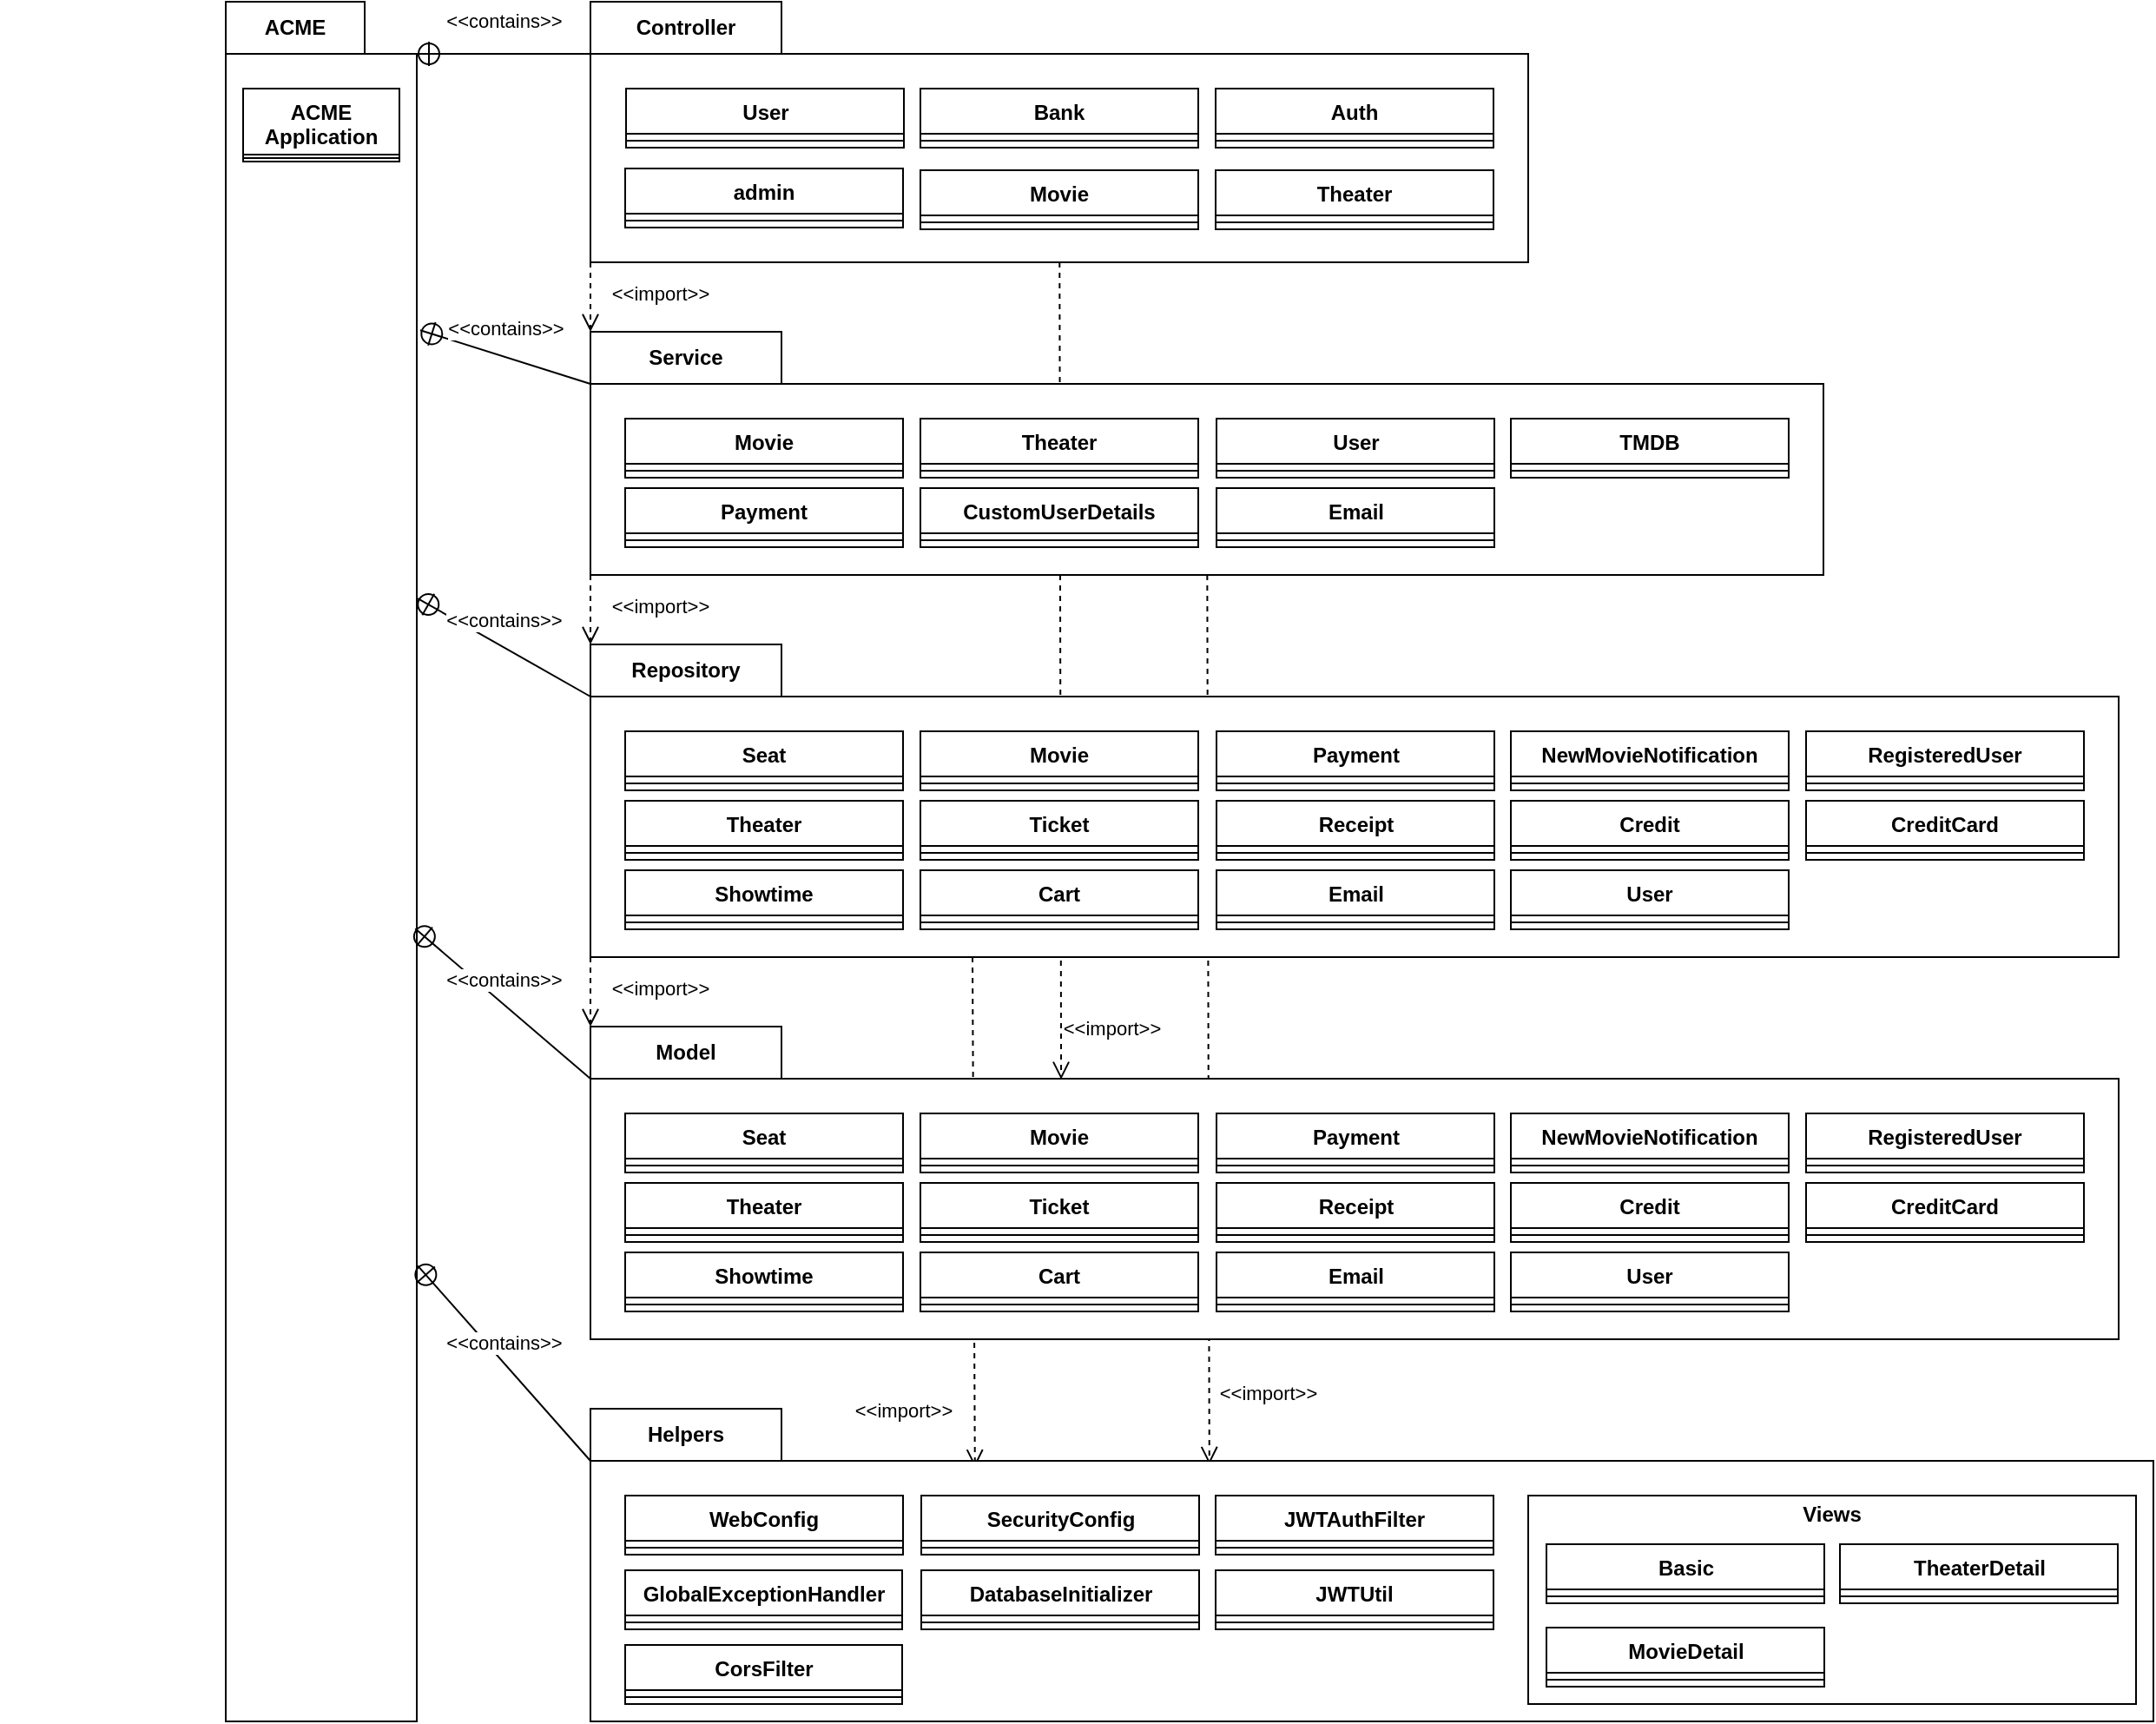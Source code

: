 <mxfile version="24.9.3">
  <diagram name="Page-1" id="gsNYX0O6HPg6yI20g63n">
    <mxGraphModel dx="3356" dy="1253" grid="1" gridSize="10" guides="1" tooltips="1" connect="1" arrows="1" fold="1" page="1" pageScale="1" pageWidth="1169" pageHeight="827" math="0" shadow="0">
      <root>
        <mxCell id="0" />
        <mxCell id="1" parent="0" />
        <mxCell id="cSorwNS9Xo1JlhqDduFi-20" value="&amp;lt;&amp;lt;import&amp;gt;&amp;gt;" style="endArrow=open;startArrow=none;endFill=0;startFill=0;endSize=8;html=1;verticalAlign=bottom;dashed=1;labelBackgroundColor=none;rounded=0;exitX=0.25;exitY=1;exitDx=0;exitDy=0;exitPerimeter=0;entryX=0.246;entryY=0.187;entryDx=0;entryDy=0;entryPerimeter=0;" parent="1" source="dcg5xdhcJVGDY37_S5At-52" target="dcg5xdhcJVGDY37_S5At-169" edge="1">
          <mxGeometry x="0.838" y="-41" width="160" relative="1" as="geometry">
            <mxPoint x="550" y="770" as="sourcePoint" />
            <mxPoint x="666" y="1220" as="targetPoint" />
            <mxPoint as="offset" />
          </mxGeometry>
        </mxCell>
        <mxCell id="cSorwNS9Xo1JlhqDduFi-21" value="&amp;lt;&amp;lt;import&amp;gt;&amp;gt;" style="endArrow=open;startArrow=none;endFill=0;startFill=0;endSize=8;html=1;verticalAlign=bottom;dashed=1;labelBackgroundColor=none;rounded=0;entryX=0.308;entryY=0.169;entryDx=0;entryDy=0;entryPerimeter=0;" parent="1" source="dcg5xdhcJVGDY37_S5At-119" target="dcg5xdhcJVGDY37_S5At-14" edge="1">
          <mxGeometry x="0.913" y="29" width="160" relative="1" as="geometry">
            <mxPoint x="600" y="310" as="sourcePoint" />
            <mxPoint x="745" y="730" as="targetPoint" />
            <mxPoint as="offset" />
          </mxGeometry>
        </mxCell>
        <mxCell id="cSorwNS9Xo1JlhqDduFi-19" value="&amp;lt;&amp;lt;import&amp;gt;&amp;gt;" style="endArrow=open;startArrow=none;endFill=0;startFill=0;endSize=8;html=1;verticalAlign=bottom;dashed=1;labelBackgroundColor=none;rounded=0;entryX=0.396;entryY=0.178;entryDx=0;entryDy=0;entryPerimeter=0;" parent="1" source="dcg5xdhcJVGDY37_S5At-85" target="dcg5xdhcJVGDY37_S5At-169" edge="1">
          <mxGeometry x="0.875" y="34" width="160" relative="1" as="geometry">
            <mxPoint x="580" y="484" as="sourcePoint" />
            <mxPoint x="530" y="1505.333" as="targetPoint" />
            <mxPoint as="offset" />
          </mxGeometry>
        </mxCell>
        <mxCell id="dcg5xdhcJVGDY37_S5At-14" value="Model" style="shape=folder;fontStyle=1;tabWidth=110;tabHeight=30;tabPosition=left;html=1;boundedLbl=1;labelInHeader=1;container=1;collapsible=0;whiteSpace=wrap;" parent="1" vertex="1">
          <mxGeometry x="250" y="700" width="880" height="180" as="geometry" />
        </mxCell>
        <mxCell id="dcg5xdhcJVGDY37_S5At-51" value="" style="group" parent="dcg5xdhcJVGDY37_S5At-14" vertex="1" connectable="0">
          <mxGeometry y="30" width="880.0" height="134" as="geometry" />
        </mxCell>
        <mxCell id="dcg5xdhcJVGDY37_S5At-15" value="" style="html=1;strokeColor=none;resizeWidth=1;resizeHeight=1;fillColor=none;part=1;connectable=0;allowArrows=0;deletable=0;whiteSpace=wrap;" parent="dcg5xdhcJVGDY37_S5At-51" vertex="1">
          <mxGeometry width="880.0" height="126" relative="1" as="geometry">
            <mxPoint as="offset" />
          </mxGeometry>
        </mxCell>
        <mxCell id="dcg5xdhcJVGDY37_S5At-17" value="Email" style="swimlane;fontStyle=1;align=center;verticalAlign=top;childLayout=stackLayout;horizontal=1;startSize=26;horizontalStack=0;resizeParent=1;resizeParentMax=0;resizeLast=0;collapsible=1;marginBottom=0;whiteSpace=wrap;html=1;" parent="dcg5xdhcJVGDY37_S5At-51" vertex="1">
          <mxGeometry x="360.5" y="100" width="160" height="34" as="geometry" />
        </mxCell>
        <mxCell id="dcg5xdhcJVGDY37_S5At-19" value="" style="line;strokeWidth=1;fillColor=none;align=left;verticalAlign=middle;spacingTop=-1;spacingLeft=3;spacingRight=3;rotatable=0;labelPosition=right;points=[];portConstraint=eastwest;strokeColor=inherit;" parent="dcg5xdhcJVGDY37_S5At-17" vertex="1">
          <mxGeometry y="26" width="160" height="8" as="geometry" />
        </mxCell>
        <mxCell id="dcg5xdhcJVGDY37_S5At-21" value="NewMovieNotification" style="swimlane;fontStyle=1;align=center;verticalAlign=top;childLayout=stackLayout;horizontal=1;startSize=26;horizontalStack=0;resizeParent=1;resizeParentMax=0;resizeLast=0;collapsible=1;marginBottom=0;whiteSpace=wrap;html=1;" parent="dcg5xdhcJVGDY37_S5At-51" vertex="1">
          <mxGeometry x="530" y="20" width="160" height="34" as="geometry" />
        </mxCell>
        <mxCell id="dcg5xdhcJVGDY37_S5At-22" value="" style="line;strokeWidth=1;fillColor=none;align=left;verticalAlign=middle;spacingTop=-1;spacingLeft=3;spacingRight=3;rotatable=0;labelPosition=right;points=[];portConstraint=eastwest;strokeColor=inherit;" parent="dcg5xdhcJVGDY37_S5At-21" vertex="1">
          <mxGeometry y="26" width="160" height="8" as="geometry" />
        </mxCell>
        <mxCell id="dcg5xdhcJVGDY37_S5At-23" value="Credit" style="swimlane;fontStyle=1;align=center;verticalAlign=top;childLayout=stackLayout;horizontal=1;startSize=26;horizontalStack=0;resizeParent=1;resizeParentMax=0;resizeLast=0;collapsible=1;marginBottom=0;whiteSpace=wrap;html=1;" parent="dcg5xdhcJVGDY37_S5At-51" vertex="1">
          <mxGeometry x="530" y="60" width="160" height="34" as="geometry" />
        </mxCell>
        <mxCell id="dcg5xdhcJVGDY37_S5At-24" value="" style="line;strokeWidth=1;fillColor=none;align=left;verticalAlign=middle;spacingTop=-1;spacingLeft=3;spacingRight=3;rotatable=0;labelPosition=right;points=[];portConstraint=eastwest;strokeColor=inherit;" parent="dcg5xdhcJVGDY37_S5At-23" vertex="1">
          <mxGeometry y="26" width="160" height="8" as="geometry" />
        </mxCell>
        <mxCell id="dcg5xdhcJVGDY37_S5At-25" value="User" style="swimlane;fontStyle=1;align=center;verticalAlign=top;childLayout=stackLayout;horizontal=1;startSize=26;horizontalStack=0;resizeParent=1;resizeParentMax=0;resizeLast=0;collapsible=1;marginBottom=0;whiteSpace=wrap;html=1;" parent="dcg5xdhcJVGDY37_S5At-51" vertex="1">
          <mxGeometry x="530" y="100" width="160" height="34" as="geometry" />
        </mxCell>
        <mxCell id="dcg5xdhcJVGDY37_S5At-26" value="" style="line;strokeWidth=1;fillColor=none;align=left;verticalAlign=middle;spacingTop=-1;spacingLeft=3;spacingRight=3;rotatable=0;labelPosition=right;points=[];portConstraint=eastwest;strokeColor=inherit;" parent="dcg5xdhcJVGDY37_S5At-25" vertex="1">
          <mxGeometry y="26" width="160" height="8" as="geometry" />
        </mxCell>
        <mxCell id="dcg5xdhcJVGDY37_S5At-27" value="CreditCard" style="swimlane;fontStyle=1;align=center;verticalAlign=top;childLayout=stackLayout;horizontal=1;startSize=26;horizontalStack=0;resizeParent=1;resizeParentMax=0;resizeLast=0;collapsible=1;marginBottom=0;whiteSpace=wrap;html=1;" parent="dcg5xdhcJVGDY37_S5At-51" vertex="1">
          <mxGeometry x="700" y="60" width="160" height="34" as="geometry" />
        </mxCell>
        <mxCell id="dcg5xdhcJVGDY37_S5At-28" value="" style="line;strokeWidth=1;fillColor=none;align=left;verticalAlign=middle;spacingTop=-1;spacingLeft=3;spacingRight=3;rotatable=0;labelPosition=right;points=[];portConstraint=eastwest;strokeColor=inherit;" parent="dcg5xdhcJVGDY37_S5At-27" vertex="1">
          <mxGeometry y="26" width="160" height="8" as="geometry" />
        </mxCell>
        <mxCell id="dcg5xdhcJVGDY37_S5At-29" value="RegisteredUser" style="swimlane;fontStyle=1;align=center;verticalAlign=top;childLayout=stackLayout;horizontal=1;startSize=26;horizontalStack=0;resizeParent=1;resizeParentMax=0;resizeLast=0;collapsible=1;marginBottom=0;whiteSpace=wrap;html=1;" parent="dcg5xdhcJVGDY37_S5At-51" vertex="1">
          <mxGeometry x="700" y="20" width="160" height="34" as="geometry" />
        </mxCell>
        <mxCell id="dcg5xdhcJVGDY37_S5At-30" value="" style="line;strokeWidth=1;fillColor=none;align=left;verticalAlign=middle;spacingTop=-1;spacingLeft=3;spacingRight=3;rotatable=0;labelPosition=right;points=[];portConstraint=eastwest;strokeColor=inherit;" parent="dcg5xdhcJVGDY37_S5At-29" vertex="1">
          <mxGeometry y="26" width="160" height="8" as="geometry" />
        </mxCell>
        <mxCell id="dcg5xdhcJVGDY37_S5At-35" value="Seat" style="swimlane;fontStyle=1;align=center;verticalAlign=top;childLayout=stackLayout;horizontal=1;startSize=26;horizontalStack=0;resizeParent=1;resizeParentMax=0;resizeLast=0;collapsible=1;marginBottom=0;whiteSpace=wrap;html=1;" parent="dcg5xdhcJVGDY37_S5At-51" vertex="1">
          <mxGeometry x="20" y="20" width="160" height="34" as="geometry" />
        </mxCell>
        <mxCell id="dcg5xdhcJVGDY37_S5At-36" value="" style="line;strokeWidth=1;fillColor=none;align=left;verticalAlign=middle;spacingTop=-1;spacingLeft=3;spacingRight=3;rotatable=0;labelPosition=right;points=[];portConstraint=eastwest;strokeColor=inherit;" parent="dcg5xdhcJVGDY37_S5At-35" vertex="1">
          <mxGeometry y="26" width="160" height="8" as="geometry" />
        </mxCell>
        <mxCell id="dcg5xdhcJVGDY37_S5At-37" value="Theater" style="swimlane;fontStyle=1;align=center;verticalAlign=top;childLayout=stackLayout;horizontal=1;startSize=26;horizontalStack=0;resizeParent=1;resizeParentMax=0;resizeLast=0;collapsible=1;marginBottom=0;whiteSpace=wrap;html=1;" parent="dcg5xdhcJVGDY37_S5At-51" vertex="1">
          <mxGeometry x="20" y="60" width="160" height="34" as="geometry" />
        </mxCell>
        <mxCell id="dcg5xdhcJVGDY37_S5At-38" value="" style="line;strokeWidth=1;fillColor=none;align=left;verticalAlign=middle;spacingTop=-1;spacingLeft=3;spacingRight=3;rotatable=0;labelPosition=right;points=[];portConstraint=eastwest;strokeColor=inherit;" parent="dcg5xdhcJVGDY37_S5At-37" vertex="1">
          <mxGeometry y="26" width="160" height="8" as="geometry" />
        </mxCell>
        <mxCell id="dcg5xdhcJVGDY37_S5At-39" value="Showtime" style="swimlane;fontStyle=1;align=center;verticalAlign=top;childLayout=stackLayout;horizontal=1;startSize=26;horizontalStack=0;resizeParent=1;resizeParentMax=0;resizeLast=0;collapsible=1;marginBottom=0;whiteSpace=wrap;html=1;" parent="dcg5xdhcJVGDY37_S5At-51" vertex="1">
          <mxGeometry x="20" y="100" width="160" height="34" as="geometry" />
        </mxCell>
        <mxCell id="dcg5xdhcJVGDY37_S5At-40" value="" style="line;strokeWidth=1;fillColor=none;align=left;verticalAlign=middle;spacingTop=-1;spacingLeft=3;spacingRight=3;rotatable=0;labelPosition=right;points=[];portConstraint=eastwest;strokeColor=inherit;" parent="dcg5xdhcJVGDY37_S5At-39" vertex="1">
          <mxGeometry y="26" width="160" height="8" as="geometry" />
        </mxCell>
        <mxCell id="dcg5xdhcJVGDY37_S5At-41" value="Movie" style="swimlane;fontStyle=1;align=center;verticalAlign=top;childLayout=stackLayout;horizontal=1;startSize=26;horizontalStack=0;resizeParent=1;resizeParentMax=0;resizeLast=0;collapsible=1;marginBottom=0;whiteSpace=wrap;html=1;" parent="dcg5xdhcJVGDY37_S5At-51" vertex="1">
          <mxGeometry x="190" y="20" width="160" height="34" as="geometry" />
        </mxCell>
        <mxCell id="dcg5xdhcJVGDY37_S5At-42" value="" style="line;strokeWidth=1;fillColor=none;align=left;verticalAlign=middle;spacingTop=-1;spacingLeft=3;spacingRight=3;rotatable=0;labelPosition=right;points=[];portConstraint=eastwest;strokeColor=inherit;" parent="dcg5xdhcJVGDY37_S5At-41" vertex="1">
          <mxGeometry y="26" width="160" height="8" as="geometry" />
        </mxCell>
        <mxCell id="dcg5xdhcJVGDY37_S5At-43" value="Cart" style="swimlane;fontStyle=1;align=center;verticalAlign=top;childLayout=stackLayout;horizontal=1;startSize=26;horizontalStack=0;resizeParent=1;resizeParentMax=0;resizeLast=0;collapsible=1;marginBottom=0;whiteSpace=wrap;html=1;" parent="dcg5xdhcJVGDY37_S5At-51" vertex="1">
          <mxGeometry x="190" y="100" width="160" height="34" as="geometry" />
        </mxCell>
        <mxCell id="dcg5xdhcJVGDY37_S5At-44" value="" style="line;strokeWidth=1;fillColor=none;align=left;verticalAlign=middle;spacingTop=-1;spacingLeft=3;spacingRight=3;rotatable=0;labelPosition=right;points=[];portConstraint=eastwest;strokeColor=inherit;" parent="dcg5xdhcJVGDY37_S5At-43" vertex="1">
          <mxGeometry y="26" width="160" height="8" as="geometry" />
        </mxCell>
        <mxCell id="dcg5xdhcJVGDY37_S5At-45" value="Ticket" style="swimlane;fontStyle=1;align=center;verticalAlign=top;childLayout=stackLayout;horizontal=1;startSize=26;horizontalStack=0;resizeParent=1;resizeParentMax=0;resizeLast=0;collapsible=1;marginBottom=0;whiteSpace=wrap;html=1;" parent="dcg5xdhcJVGDY37_S5At-51" vertex="1">
          <mxGeometry x="190" y="60" width="160" height="34" as="geometry" />
        </mxCell>
        <mxCell id="dcg5xdhcJVGDY37_S5At-46" value="" style="line;strokeWidth=1;fillColor=none;align=left;verticalAlign=middle;spacingTop=-1;spacingLeft=3;spacingRight=3;rotatable=0;labelPosition=right;points=[];portConstraint=eastwest;strokeColor=inherit;" parent="dcg5xdhcJVGDY37_S5At-45" vertex="1">
          <mxGeometry y="26" width="160" height="8" as="geometry" />
        </mxCell>
        <mxCell id="dcg5xdhcJVGDY37_S5At-49" value="Receipt" style="swimlane;fontStyle=1;align=center;verticalAlign=top;childLayout=stackLayout;horizontal=1;startSize=26;horizontalStack=0;resizeParent=1;resizeParentMax=0;resizeLast=0;collapsible=1;marginBottom=0;whiteSpace=wrap;html=1;" parent="dcg5xdhcJVGDY37_S5At-51" vertex="1">
          <mxGeometry x="360.5" y="60" width="160" height="34" as="geometry" />
        </mxCell>
        <mxCell id="dcg5xdhcJVGDY37_S5At-50" value="" style="line;strokeWidth=1;fillColor=none;align=left;verticalAlign=middle;spacingTop=-1;spacingLeft=3;spacingRight=3;rotatable=0;labelPosition=right;points=[];portConstraint=eastwest;strokeColor=inherit;" parent="dcg5xdhcJVGDY37_S5At-49" vertex="1">
          <mxGeometry y="26" width="160" height="8" as="geometry" />
        </mxCell>
        <mxCell id="dcg5xdhcJVGDY37_S5At-47" value="Payment" style="swimlane;fontStyle=1;align=center;verticalAlign=top;childLayout=stackLayout;horizontal=1;startSize=26;horizontalStack=0;resizeParent=1;resizeParentMax=0;resizeLast=0;collapsible=1;marginBottom=0;whiteSpace=wrap;html=1;" parent="dcg5xdhcJVGDY37_S5At-51" vertex="1">
          <mxGeometry x="360.5" y="20" width="160" height="34" as="geometry" />
        </mxCell>
        <mxCell id="dcg5xdhcJVGDY37_S5At-48" value="" style="line;strokeWidth=1;fillColor=none;align=left;verticalAlign=middle;spacingTop=-1;spacingLeft=3;spacingRight=3;rotatable=0;labelPosition=right;points=[];portConstraint=eastwest;strokeColor=inherit;" parent="dcg5xdhcJVGDY37_S5At-47" vertex="1">
          <mxGeometry y="26" width="160" height="8" as="geometry" />
        </mxCell>
        <mxCell id="dcg5xdhcJVGDY37_S5At-52" value="Repository" style="shape=folder;fontStyle=1;tabWidth=110;tabHeight=30;tabPosition=left;html=1;boundedLbl=1;labelInHeader=1;container=1;collapsible=0;whiteSpace=wrap;" parent="1" vertex="1">
          <mxGeometry x="250" y="480" width="880" height="180" as="geometry" />
        </mxCell>
        <mxCell id="dcg5xdhcJVGDY37_S5At-53" value="" style="group" parent="dcg5xdhcJVGDY37_S5At-52" vertex="1" connectable="0">
          <mxGeometry y="30" width="880.0" height="134" as="geometry" />
        </mxCell>
        <mxCell id="dcg5xdhcJVGDY37_S5At-54" value="" style="html=1;strokeColor=none;resizeWidth=1;resizeHeight=1;fillColor=none;part=1;connectable=0;allowArrows=0;deletable=0;whiteSpace=wrap;" parent="dcg5xdhcJVGDY37_S5At-53" vertex="1">
          <mxGeometry width="880.0" height="126" relative="1" as="geometry">
            <mxPoint as="offset" />
          </mxGeometry>
        </mxCell>
        <mxCell id="dcg5xdhcJVGDY37_S5At-55" value="Email" style="swimlane;fontStyle=1;align=center;verticalAlign=top;childLayout=stackLayout;horizontal=1;startSize=26;horizontalStack=0;resizeParent=1;resizeParentMax=0;resizeLast=0;collapsible=1;marginBottom=0;whiteSpace=wrap;html=1;" parent="dcg5xdhcJVGDY37_S5At-53" vertex="1">
          <mxGeometry x="360.5" y="100" width="160" height="34" as="geometry" />
        </mxCell>
        <mxCell id="dcg5xdhcJVGDY37_S5At-56" value="" style="line;strokeWidth=1;fillColor=none;align=left;verticalAlign=middle;spacingTop=-1;spacingLeft=3;spacingRight=3;rotatable=0;labelPosition=right;points=[];portConstraint=eastwest;strokeColor=inherit;" parent="dcg5xdhcJVGDY37_S5At-55" vertex="1">
          <mxGeometry y="26" width="160" height="8" as="geometry" />
        </mxCell>
        <mxCell id="dcg5xdhcJVGDY37_S5At-57" value="NewMovieNotification" style="swimlane;fontStyle=1;align=center;verticalAlign=top;childLayout=stackLayout;horizontal=1;startSize=26;horizontalStack=0;resizeParent=1;resizeParentMax=0;resizeLast=0;collapsible=1;marginBottom=0;whiteSpace=wrap;html=1;" parent="dcg5xdhcJVGDY37_S5At-53" vertex="1">
          <mxGeometry x="530" y="20" width="160" height="34" as="geometry" />
        </mxCell>
        <mxCell id="dcg5xdhcJVGDY37_S5At-58" value="" style="line;strokeWidth=1;fillColor=none;align=left;verticalAlign=middle;spacingTop=-1;spacingLeft=3;spacingRight=3;rotatable=0;labelPosition=right;points=[];portConstraint=eastwest;strokeColor=inherit;" parent="dcg5xdhcJVGDY37_S5At-57" vertex="1">
          <mxGeometry y="26" width="160" height="8" as="geometry" />
        </mxCell>
        <mxCell id="dcg5xdhcJVGDY37_S5At-59" value="Credit" style="swimlane;fontStyle=1;align=center;verticalAlign=top;childLayout=stackLayout;horizontal=1;startSize=26;horizontalStack=0;resizeParent=1;resizeParentMax=0;resizeLast=0;collapsible=1;marginBottom=0;whiteSpace=wrap;html=1;" parent="dcg5xdhcJVGDY37_S5At-53" vertex="1">
          <mxGeometry x="530" y="60" width="160" height="34" as="geometry" />
        </mxCell>
        <mxCell id="dcg5xdhcJVGDY37_S5At-60" value="" style="line;strokeWidth=1;fillColor=none;align=left;verticalAlign=middle;spacingTop=-1;spacingLeft=3;spacingRight=3;rotatable=0;labelPosition=right;points=[];portConstraint=eastwest;strokeColor=inherit;" parent="dcg5xdhcJVGDY37_S5At-59" vertex="1">
          <mxGeometry y="26" width="160" height="8" as="geometry" />
        </mxCell>
        <mxCell id="dcg5xdhcJVGDY37_S5At-61" value="User" style="swimlane;fontStyle=1;align=center;verticalAlign=top;childLayout=stackLayout;horizontal=1;startSize=26;horizontalStack=0;resizeParent=1;resizeParentMax=0;resizeLast=0;collapsible=1;marginBottom=0;whiteSpace=wrap;html=1;" parent="dcg5xdhcJVGDY37_S5At-53" vertex="1">
          <mxGeometry x="530" y="100" width="160" height="34" as="geometry" />
        </mxCell>
        <mxCell id="dcg5xdhcJVGDY37_S5At-62" value="" style="line;strokeWidth=1;fillColor=none;align=left;verticalAlign=middle;spacingTop=-1;spacingLeft=3;spacingRight=3;rotatable=0;labelPosition=right;points=[];portConstraint=eastwest;strokeColor=inherit;" parent="dcg5xdhcJVGDY37_S5At-61" vertex="1">
          <mxGeometry y="26" width="160" height="8" as="geometry" />
        </mxCell>
        <mxCell id="dcg5xdhcJVGDY37_S5At-63" value="CreditCard" style="swimlane;fontStyle=1;align=center;verticalAlign=top;childLayout=stackLayout;horizontal=1;startSize=26;horizontalStack=0;resizeParent=1;resizeParentMax=0;resizeLast=0;collapsible=1;marginBottom=0;whiteSpace=wrap;html=1;" parent="dcg5xdhcJVGDY37_S5At-53" vertex="1">
          <mxGeometry x="700" y="60" width="160" height="34" as="geometry" />
        </mxCell>
        <mxCell id="dcg5xdhcJVGDY37_S5At-64" value="" style="line;strokeWidth=1;fillColor=none;align=left;verticalAlign=middle;spacingTop=-1;spacingLeft=3;spacingRight=3;rotatable=0;labelPosition=right;points=[];portConstraint=eastwest;strokeColor=inherit;" parent="dcg5xdhcJVGDY37_S5At-63" vertex="1">
          <mxGeometry y="26" width="160" height="8" as="geometry" />
        </mxCell>
        <mxCell id="dcg5xdhcJVGDY37_S5At-65" value="RegisteredUser" style="swimlane;fontStyle=1;align=center;verticalAlign=top;childLayout=stackLayout;horizontal=1;startSize=26;horizontalStack=0;resizeParent=1;resizeParentMax=0;resizeLast=0;collapsible=1;marginBottom=0;whiteSpace=wrap;html=1;" parent="dcg5xdhcJVGDY37_S5At-53" vertex="1">
          <mxGeometry x="700" y="20" width="160" height="34" as="geometry" />
        </mxCell>
        <mxCell id="dcg5xdhcJVGDY37_S5At-66" value="" style="line;strokeWidth=1;fillColor=none;align=left;verticalAlign=middle;spacingTop=-1;spacingLeft=3;spacingRight=3;rotatable=0;labelPosition=right;points=[];portConstraint=eastwest;strokeColor=inherit;" parent="dcg5xdhcJVGDY37_S5At-65" vertex="1">
          <mxGeometry y="26" width="160" height="8" as="geometry" />
        </mxCell>
        <mxCell id="dcg5xdhcJVGDY37_S5At-69" value="Seat" style="swimlane;fontStyle=1;align=center;verticalAlign=top;childLayout=stackLayout;horizontal=1;startSize=26;horizontalStack=0;resizeParent=1;resizeParentMax=0;resizeLast=0;collapsible=1;marginBottom=0;whiteSpace=wrap;html=1;" parent="dcg5xdhcJVGDY37_S5At-53" vertex="1">
          <mxGeometry x="20" y="20" width="160" height="34" as="geometry" />
        </mxCell>
        <mxCell id="dcg5xdhcJVGDY37_S5At-70" value="" style="line;strokeWidth=1;fillColor=none;align=left;verticalAlign=middle;spacingTop=-1;spacingLeft=3;spacingRight=3;rotatable=0;labelPosition=right;points=[];portConstraint=eastwest;strokeColor=inherit;" parent="dcg5xdhcJVGDY37_S5At-69" vertex="1">
          <mxGeometry y="26" width="160" height="8" as="geometry" />
        </mxCell>
        <mxCell id="dcg5xdhcJVGDY37_S5At-71" value="Theater" style="swimlane;fontStyle=1;align=center;verticalAlign=top;childLayout=stackLayout;horizontal=1;startSize=26;horizontalStack=0;resizeParent=1;resizeParentMax=0;resizeLast=0;collapsible=1;marginBottom=0;whiteSpace=wrap;html=1;" parent="dcg5xdhcJVGDY37_S5At-53" vertex="1">
          <mxGeometry x="20" y="60" width="160" height="34" as="geometry" />
        </mxCell>
        <mxCell id="dcg5xdhcJVGDY37_S5At-72" value="" style="line;strokeWidth=1;fillColor=none;align=left;verticalAlign=middle;spacingTop=-1;spacingLeft=3;spacingRight=3;rotatable=0;labelPosition=right;points=[];portConstraint=eastwest;strokeColor=inherit;" parent="dcg5xdhcJVGDY37_S5At-71" vertex="1">
          <mxGeometry y="26" width="160" height="8" as="geometry" />
        </mxCell>
        <mxCell id="dcg5xdhcJVGDY37_S5At-73" value="Showtime" style="swimlane;fontStyle=1;align=center;verticalAlign=top;childLayout=stackLayout;horizontal=1;startSize=26;horizontalStack=0;resizeParent=1;resizeParentMax=0;resizeLast=0;collapsible=1;marginBottom=0;whiteSpace=wrap;html=1;" parent="dcg5xdhcJVGDY37_S5At-53" vertex="1">
          <mxGeometry x="20" y="100" width="160" height="34" as="geometry" />
        </mxCell>
        <mxCell id="dcg5xdhcJVGDY37_S5At-74" value="" style="line;strokeWidth=1;fillColor=none;align=left;verticalAlign=middle;spacingTop=-1;spacingLeft=3;spacingRight=3;rotatable=0;labelPosition=right;points=[];portConstraint=eastwest;strokeColor=inherit;" parent="dcg5xdhcJVGDY37_S5At-73" vertex="1">
          <mxGeometry y="26" width="160" height="8" as="geometry" />
        </mxCell>
        <mxCell id="dcg5xdhcJVGDY37_S5At-75" value="Movie" style="swimlane;fontStyle=1;align=center;verticalAlign=top;childLayout=stackLayout;horizontal=1;startSize=26;horizontalStack=0;resizeParent=1;resizeParentMax=0;resizeLast=0;collapsible=1;marginBottom=0;whiteSpace=wrap;html=1;" parent="dcg5xdhcJVGDY37_S5At-53" vertex="1">
          <mxGeometry x="190" y="20" width="160" height="34" as="geometry" />
        </mxCell>
        <mxCell id="dcg5xdhcJVGDY37_S5At-76" value="" style="line;strokeWidth=1;fillColor=none;align=left;verticalAlign=middle;spacingTop=-1;spacingLeft=3;spacingRight=3;rotatable=0;labelPosition=right;points=[];portConstraint=eastwest;strokeColor=inherit;" parent="dcg5xdhcJVGDY37_S5At-75" vertex="1">
          <mxGeometry y="26" width="160" height="8" as="geometry" />
        </mxCell>
        <mxCell id="dcg5xdhcJVGDY37_S5At-77" value="Cart" style="swimlane;fontStyle=1;align=center;verticalAlign=top;childLayout=stackLayout;horizontal=1;startSize=26;horizontalStack=0;resizeParent=1;resizeParentMax=0;resizeLast=0;collapsible=1;marginBottom=0;whiteSpace=wrap;html=1;" parent="dcg5xdhcJVGDY37_S5At-53" vertex="1">
          <mxGeometry x="190" y="100" width="160" height="34" as="geometry" />
        </mxCell>
        <mxCell id="dcg5xdhcJVGDY37_S5At-78" value="" style="line;strokeWidth=1;fillColor=none;align=left;verticalAlign=middle;spacingTop=-1;spacingLeft=3;spacingRight=3;rotatable=0;labelPosition=right;points=[];portConstraint=eastwest;strokeColor=inherit;" parent="dcg5xdhcJVGDY37_S5At-77" vertex="1">
          <mxGeometry y="26" width="160" height="8" as="geometry" />
        </mxCell>
        <mxCell id="dcg5xdhcJVGDY37_S5At-79" value="Ticket" style="swimlane;fontStyle=1;align=center;verticalAlign=top;childLayout=stackLayout;horizontal=1;startSize=26;horizontalStack=0;resizeParent=1;resizeParentMax=0;resizeLast=0;collapsible=1;marginBottom=0;whiteSpace=wrap;html=1;" parent="dcg5xdhcJVGDY37_S5At-53" vertex="1">
          <mxGeometry x="190" y="60" width="160" height="34" as="geometry" />
        </mxCell>
        <mxCell id="dcg5xdhcJVGDY37_S5At-80" value="" style="line;strokeWidth=1;fillColor=none;align=left;verticalAlign=middle;spacingTop=-1;spacingLeft=3;spacingRight=3;rotatable=0;labelPosition=right;points=[];portConstraint=eastwest;strokeColor=inherit;" parent="dcg5xdhcJVGDY37_S5At-79" vertex="1">
          <mxGeometry y="26" width="160" height="8" as="geometry" />
        </mxCell>
        <mxCell id="dcg5xdhcJVGDY37_S5At-81" value="Receipt" style="swimlane;fontStyle=1;align=center;verticalAlign=top;childLayout=stackLayout;horizontal=1;startSize=26;horizontalStack=0;resizeParent=1;resizeParentMax=0;resizeLast=0;collapsible=1;marginBottom=0;whiteSpace=wrap;html=1;" parent="dcg5xdhcJVGDY37_S5At-53" vertex="1">
          <mxGeometry x="360.5" y="60" width="160" height="34" as="geometry" />
        </mxCell>
        <mxCell id="dcg5xdhcJVGDY37_S5At-82" value="" style="line;strokeWidth=1;fillColor=none;align=left;verticalAlign=middle;spacingTop=-1;spacingLeft=3;spacingRight=3;rotatable=0;labelPosition=right;points=[];portConstraint=eastwest;strokeColor=inherit;" parent="dcg5xdhcJVGDY37_S5At-81" vertex="1">
          <mxGeometry y="26" width="160" height="8" as="geometry" />
        </mxCell>
        <mxCell id="dcg5xdhcJVGDY37_S5At-83" value="Payment" style="swimlane;fontStyle=1;align=center;verticalAlign=top;childLayout=stackLayout;horizontal=1;startSize=26;horizontalStack=0;resizeParent=1;resizeParentMax=0;resizeLast=0;collapsible=1;marginBottom=0;whiteSpace=wrap;html=1;" parent="dcg5xdhcJVGDY37_S5At-53" vertex="1">
          <mxGeometry x="360.5" y="20" width="160" height="34" as="geometry" />
        </mxCell>
        <mxCell id="dcg5xdhcJVGDY37_S5At-84" value="" style="line;strokeWidth=1;fillColor=none;align=left;verticalAlign=middle;spacingTop=-1;spacingLeft=3;spacingRight=3;rotatable=0;labelPosition=right;points=[];portConstraint=eastwest;strokeColor=inherit;" parent="dcg5xdhcJVGDY37_S5At-83" vertex="1">
          <mxGeometry y="26" width="160" height="8" as="geometry" />
        </mxCell>
        <mxCell id="dcg5xdhcJVGDY37_S5At-135" value="" style="group" parent="1" vertex="1" connectable="0">
          <mxGeometry x="250" y="300" width="710" height="164" as="geometry" />
        </mxCell>
        <mxCell id="dcg5xdhcJVGDY37_S5At-85" value="Service" style="shape=folder;fontStyle=1;tabWidth=110;tabHeight=30;tabPosition=left;html=1;boundedLbl=1;labelInHeader=1;container=1;collapsible=0;whiteSpace=wrap;" parent="dcg5xdhcJVGDY37_S5At-135" vertex="1">
          <mxGeometry width="710.0" height="140" as="geometry" />
        </mxCell>
        <mxCell id="dcg5xdhcJVGDY37_S5At-86" value="" style="group" parent="dcg5xdhcJVGDY37_S5At-135" vertex="1" connectable="0">
          <mxGeometry y="30" width="710" height="134" as="geometry" />
        </mxCell>
        <mxCell id="dcg5xdhcJVGDY37_S5At-87" value="" style="html=1;strokeColor=none;resizeWidth=1;resizeHeight=1;fillColor=none;part=1;connectable=0;allowArrows=0;deletable=0;whiteSpace=wrap;" parent="dcg5xdhcJVGDY37_S5At-86" vertex="1">
          <mxGeometry width="710" height="126" relative="1" as="geometry">
            <mxPoint as="offset" />
          </mxGeometry>
        </mxCell>
        <mxCell id="dcg5xdhcJVGDY37_S5At-102" value="Movie" style="swimlane;fontStyle=1;align=center;verticalAlign=top;childLayout=stackLayout;horizontal=1;startSize=26;horizontalStack=0;resizeParent=1;resizeParentMax=0;resizeLast=0;collapsible=1;marginBottom=0;whiteSpace=wrap;html=1;" parent="dcg5xdhcJVGDY37_S5At-86" vertex="1">
          <mxGeometry x="20" y="20" width="160" height="34" as="geometry" />
        </mxCell>
        <mxCell id="dcg5xdhcJVGDY37_S5At-103" value="" style="line;strokeWidth=1;fillColor=none;align=left;verticalAlign=middle;spacingTop=-1;spacingLeft=3;spacingRight=3;rotatable=0;labelPosition=right;points=[];portConstraint=eastwest;strokeColor=inherit;" parent="dcg5xdhcJVGDY37_S5At-102" vertex="1">
          <mxGeometry y="26" width="160" height="8" as="geometry" />
        </mxCell>
        <mxCell id="cSorwNS9Xo1JlhqDduFi-24" value="Payment" style="swimlane;fontStyle=1;align=center;verticalAlign=top;childLayout=stackLayout;horizontal=1;startSize=26;horizontalStack=0;resizeParent=1;resizeParentMax=0;resizeLast=0;collapsible=1;marginBottom=0;whiteSpace=wrap;html=1;" parent="dcg5xdhcJVGDY37_S5At-86" vertex="1">
          <mxGeometry x="20" y="60" width="160" height="34" as="geometry" />
        </mxCell>
        <mxCell id="cSorwNS9Xo1JlhqDduFi-25" value="" style="line;strokeWidth=1;fillColor=none;align=left;verticalAlign=middle;spacingTop=-1;spacingLeft=3;spacingRight=3;rotatable=0;labelPosition=right;points=[];portConstraint=eastwest;strokeColor=inherit;" parent="cSorwNS9Xo1JlhqDduFi-24" vertex="1">
          <mxGeometry y="26" width="160" height="8" as="geometry" />
        </mxCell>
        <mxCell id="dcg5xdhcJVGDY37_S5At-108" value="Theater" style="swimlane;fontStyle=1;align=center;verticalAlign=top;childLayout=stackLayout;horizontal=1;startSize=26;horizontalStack=0;resizeParent=1;resizeParentMax=0;resizeLast=0;collapsible=1;marginBottom=0;whiteSpace=wrap;html=1;" parent="dcg5xdhcJVGDY37_S5At-86" vertex="1">
          <mxGeometry x="190" y="20" width="160" height="34" as="geometry" />
        </mxCell>
        <mxCell id="dcg5xdhcJVGDY37_S5At-109" value="" style="line;strokeWidth=1;fillColor=none;align=left;verticalAlign=middle;spacingTop=-1;spacingLeft=3;spacingRight=3;rotatable=0;labelPosition=right;points=[];portConstraint=eastwest;strokeColor=inherit;" parent="dcg5xdhcJVGDY37_S5At-108" vertex="1">
          <mxGeometry y="26" width="160" height="8" as="geometry" />
        </mxCell>
        <mxCell id="cSorwNS9Xo1JlhqDduFi-2" value="CustomUserDetails" style="swimlane;fontStyle=1;align=center;verticalAlign=top;childLayout=stackLayout;horizontal=1;startSize=26;horizontalStack=0;resizeParent=1;resizeParentMax=0;resizeLast=0;collapsible=1;marginBottom=0;whiteSpace=wrap;html=1;" parent="dcg5xdhcJVGDY37_S5At-86" vertex="1">
          <mxGeometry x="190" y="60" width="160" height="34" as="geometry" />
        </mxCell>
        <mxCell id="cSorwNS9Xo1JlhqDduFi-3" value="" style="line;strokeWidth=1;fillColor=none;align=left;verticalAlign=middle;spacingTop=-1;spacingLeft=3;spacingRight=3;rotatable=0;labelPosition=right;points=[];portConstraint=eastwest;strokeColor=inherit;" parent="cSorwNS9Xo1JlhqDduFi-2" vertex="1">
          <mxGeometry y="26" width="160" height="8" as="geometry" />
        </mxCell>
        <mxCell id="dcg5xdhcJVGDY37_S5At-116" value="User" style="swimlane;fontStyle=1;align=center;verticalAlign=top;childLayout=stackLayout;horizontal=1;startSize=26;horizontalStack=0;resizeParent=1;resizeParentMax=0;resizeLast=0;collapsible=1;marginBottom=0;whiteSpace=wrap;html=1;" parent="dcg5xdhcJVGDY37_S5At-86" vertex="1">
          <mxGeometry x="360.5" y="20" width="160" height="34" as="geometry" />
        </mxCell>
        <mxCell id="dcg5xdhcJVGDY37_S5At-117" value="" style="line;strokeWidth=1;fillColor=none;align=left;verticalAlign=middle;spacingTop=-1;spacingLeft=3;spacingRight=3;rotatable=0;labelPosition=right;points=[];portConstraint=eastwest;strokeColor=inherit;" parent="dcg5xdhcJVGDY37_S5At-116" vertex="1">
          <mxGeometry y="26" width="160" height="8" as="geometry" />
        </mxCell>
        <mxCell id="dcg5xdhcJVGDY37_S5At-98" value="Email" style="swimlane;fontStyle=1;align=center;verticalAlign=top;childLayout=stackLayout;horizontal=1;startSize=26;horizontalStack=0;resizeParent=1;resizeParentMax=0;resizeLast=0;collapsible=1;marginBottom=0;whiteSpace=wrap;html=1;" parent="dcg5xdhcJVGDY37_S5At-86" vertex="1">
          <mxGeometry x="360.5" y="60" width="160" height="34" as="geometry" />
        </mxCell>
        <mxCell id="dcg5xdhcJVGDY37_S5At-99" value="" style="line;strokeWidth=1;fillColor=none;align=left;verticalAlign=middle;spacingTop=-1;spacingLeft=3;spacingRight=3;rotatable=0;labelPosition=right;points=[];portConstraint=eastwest;strokeColor=inherit;" parent="dcg5xdhcJVGDY37_S5At-98" vertex="1">
          <mxGeometry y="26" width="160" height="8" as="geometry" />
        </mxCell>
        <mxCell id="cSorwNS9Xo1JlhqDduFi-22" value="TMDB" style="swimlane;fontStyle=1;align=center;verticalAlign=top;childLayout=stackLayout;horizontal=1;startSize=26;horizontalStack=0;resizeParent=1;resizeParentMax=0;resizeLast=0;collapsible=1;marginBottom=0;whiteSpace=wrap;html=1;" parent="dcg5xdhcJVGDY37_S5At-86" vertex="1">
          <mxGeometry x="530" y="20" width="160" height="34" as="geometry" />
        </mxCell>
        <mxCell id="cSorwNS9Xo1JlhqDduFi-23" value="" style="line;strokeWidth=1;fillColor=none;align=left;verticalAlign=middle;spacingTop=-1;spacingLeft=3;spacingRight=3;rotatable=0;labelPosition=right;points=[];portConstraint=eastwest;strokeColor=inherit;" parent="cSorwNS9Xo1JlhqDduFi-22" vertex="1">
          <mxGeometry y="26" width="160" height="8" as="geometry" />
        </mxCell>
        <mxCell id="dcg5xdhcJVGDY37_S5At-151" value="ACME" style="shape=folder;fontStyle=1;tabWidth=80;tabHeight=30;tabPosition=left;html=1;boundedLbl=1;labelInHeader=1;container=1;collapsible=0;whiteSpace=wrap;" parent="1" vertex="1">
          <mxGeometry x="40" y="110" width="110" height="990" as="geometry" />
        </mxCell>
        <mxCell id="dcg5xdhcJVGDY37_S5At-152" value="" style="html=1;strokeColor=none;resizeWidth=1;resizeHeight=1;fillColor=none;part=1;connectable=0;allowArrows=0;deletable=0;whiteSpace=wrap;" parent="dcg5xdhcJVGDY37_S5At-151" vertex="1">
          <mxGeometry width="110.0" height="693.0" relative="1" as="geometry">
            <mxPoint y="30" as="offset" />
          </mxGeometry>
        </mxCell>
        <mxCell id="cSorwNS9Xo1JlhqDduFi-26" value="ACME&lt;div&gt;Application&lt;/div&gt;" style="swimlane;fontStyle=1;align=center;verticalAlign=top;childLayout=stackLayout;horizontal=1;startSize=38;horizontalStack=0;resizeParent=1;resizeParentMax=0;resizeLast=0;collapsible=1;marginBottom=0;whiteSpace=wrap;html=1;" parent="dcg5xdhcJVGDY37_S5At-151" vertex="1">
          <mxGeometry x="10" y="50" width="90" height="42" as="geometry" />
        </mxCell>
        <mxCell id="cSorwNS9Xo1JlhqDduFi-27" value="" style="line;strokeWidth=1;fillColor=none;align=left;verticalAlign=middle;spacingTop=-1;spacingLeft=3;spacingRight=3;rotatable=0;labelPosition=right;points=[];portConstraint=eastwest;strokeColor=inherit;" parent="cSorwNS9Xo1JlhqDduFi-26" vertex="1">
          <mxGeometry y="38" width="90" height="4" as="geometry" />
        </mxCell>
        <mxCell id="dcg5xdhcJVGDY37_S5At-154" value="" style="edgeStyle=none;html=1;startArrow=sysMLPackCont;startSize=12;endArrow=none;rounded=0;exitX=0;exitY=0;exitDx=110;exitDy=30;exitPerimeter=0;entryX=0;entryY=0;entryDx=0;entryDy=30;entryPerimeter=0;" parent="1" source="dcg5xdhcJVGDY37_S5At-151" target="dcg5xdhcJVGDY37_S5At-119" edge="1">
          <mxGeometry width="160" relative="1" as="geometry">
            <mxPoint x="30" y="180" as="sourcePoint" />
            <mxPoint x="190" y="180" as="targetPoint" />
          </mxGeometry>
        </mxCell>
        <mxCell id="dcg5xdhcJVGDY37_S5At-158" value="&amp;lt;&amp;lt;contains&amp;gt;&amp;gt;" style="edgeLabel;html=1;align=center;verticalAlign=middle;resizable=0;points=[];" parent="dcg5xdhcJVGDY37_S5At-154" vertex="1" connectable="0">
          <mxGeometry x="0.12" relative="1" as="geometry">
            <mxPoint x="-6" y="-19" as="offset" />
          </mxGeometry>
        </mxCell>
        <mxCell id="dcg5xdhcJVGDY37_S5At-159" value="" style="edgeStyle=none;html=1;startArrow=sysMLPackCont;startSize=12;endArrow=none;rounded=0;entryX=0;entryY=0;entryDx=0;entryDy=30;entryPerimeter=0;exitX=1.018;exitY=0.191;exitDx=0;exitDy=0;exitPerimeter=0;" parent="1" source="dcg5xdhcJVGDY37_S5At-151" target="dcg5xdhcJVGDY37_S5At-85" edge="1">
          <mxGeometry width="160" relative="1" as="geometry">
            <mxPoint x="200" y="80" as="sourcePoint" />
            <mxPoint x="260" y="60" as="targetPoint" />
          </mxGeometry>
        </mxCell>
        <mxCell id="dcg5xdhcJVGDY37_S5At-160" value="&amp;lt;&amp;lt;contains&amp;gt;&amp;gt;" style="edgeLabel;html=1;align=center;verticalAlign=middle;resizable=0;points=[];" parent="dcg5xdhcJVGDY37_S5At-159" vertex="1" connectable="0">
          <mxGeometry x="0.12" relative="1" as="geometry">
            <mxPoint x="-6" y="-19" as="offset" />
          </mxGeometry>
        </mxCell>
        <mxCell id="dcg5xdhcJVGDY37_S5At-161" value="" style="edgeStyle=none;html=1;startArrow=sysMLPackCont;startSize=12;endArrow=none;rounded=0;entryX=0;entryY=0;entryDx=0;entryDy=30;entryPerimeter=0;exitX=1.005;exitY=0.347;exitDx=0;exitDy=0;exitPerimeter=0;" parent="1" source="dcg5xdhcJVGDY37_S5At-151" target="dcg5xdhcJVGDY37_S5At-52" edge="1">
          <mxGeometry width="160" relative="1" as="geometry">
            <mxPoint x="150" y="682" as="sourcePoint" />
            <mxPoint x="250" y="350" as="targetPoint" />
          </mxGeometry>
        </mxCell>
        <mxCell id="dcg5xdhcJVGDY37_S5At-162" value="&amp;lt;&amp;lt;contains&amp;gt;&amp;gt;" style="edgeLabel;html=1;align=center;verticalAlign=middle;resizable=0;points=[];" parent="dcg5xdhcJVGDY37_S5At-161" vertex="1" connectable="0">
          <mxGeometry x="0.12" relative="1" as="geometry">
            <mxPoint x="-6" y="-19" as="offset" />
          </mxGeometry>
        </mxCell>
        <mxCell id="dcg5xdhcJVGDY37_S5At-167" value="" style="edgeStyle=none;html=1;startArrow=sysMLPackCont;startSize=12;endArrow=none;rounded=0;entryX=0;entryY=0;entryDx=0;entryDy=30;entryPerimeter=0;exitX=0.992;exitY=0.539;exitDx=0;exitDy=0;exitPerimeter=0;" parent="1" source="dcg5xdhcJVGDY37_S5At-151" target="dcg5xdhcJVGDY37_S5At-14" edge="1">
          <mxGeometry width="160" relative="1" as="geometry">
            <mxPoint x="149" y="787" as="sourcePoint" />
            <mxPoint x="210" y="610" as="targetPoint" />
          </mxGeometry>
        </mxCell>
        <mxCell id="dcg5xdhcJVGDY37_S5At-168" value="&amp;lt;&amp;lt;contains&amp;gt;&amp;gt;" style="edgeLabel;html=1;align=center;verticalAlign=middle;resizable=0;points=[];" parent="dcg5xdhcJVGDY37_S5At-167" vertex="1" connectable="0">
          <mxGeometry x="0.12" relative="1" as="geometry">
            <mxPoint x="-6" y="-19" as="offset" />
          </mxGeometry>
        </mxCell>
        <mxCell id="dcg5xdhcJVGDY37_S5At-169" value="Helpers" style="shape=folder;fontStyle=1;tabWidth=110;tabHeight=30;tabPosition=left;html=1;boundedLbl=1;labelInHeader=1;container=1;collapsible=0;whiteSpace=wrap;" parent="1" vertex="1">
          <mxGeometry x="250" y="920" width="900" height="180" as="geometry" />
        </mxCell>
        <mxCell id="cSorwNS9Xo1JlhqDduFi-11" value="&lt;p style=&quot;margin:0px;margin-top:4px;text-align:center;&quot;&gt;&lt;b&gt;Views&lt;/b&gt;&lt;/p&gt;" style="verticalAlign=top;align=left;overflow=fill;html=1;whiteSpace=wrap;" parent="dcg5xdhcJVGDY37_S5At-169" vertex="1">
          <mxGeometry x="540" y="50" width="350" height="120" as="geometry" />
        </mxCell>
        <mxCell id="dcg5xdhcJVGDY37_S5At-178" value="JWTUtil" style="swimlane;fontStyle=1;align=center;verticalAlign=top;childLayout=stackLayout;horizontal=1;startSize=26;horizontalStack=0;resizeParent=1;resizeParentMax=0;resizeLast=0;collapsible=1;marginBottom=0;whiteSpace=wrap;html=1;" parent="dcg5xdhcJVGDY37_S5At-169" vertex="1">
          <mxGeometry x="360" y="93" width="160" height="34" as="geometry" />
        </mxCell>
        <mxCell id="dcg5xdhcJVGDY37_S5At-179" value="" style="line;strokeWidth=1;fillColor=none;align=left;verticalAlign=middle;spacingTop=-1;spacingLeft=3;spacingRight=3;rotatable=0;labelPosition=right;points=[];portConstraint=eastwest;strokeColor=inherit;" parent="dcg5xdhcJVGDY37_S5At-178" vertex="1">
          <mxGeometry y="26" width="160" height="8" as="geometry" />
        </mxCell>
        <mxCell id="dcg5xdhcJVGDY37_S5At-182" value="SecurityConfig" style="swimlane;fontStyle=1;align=center;verticalAlign=top;childLayout=stackLayout;horizontal=1;startSize=26;horizontalStack=0;resizeParent=1;resizeParentMax=0;resizeLast=0;collapsible=1;marginBottom=0;whiteSpace=wrap;html=1;" parent="dcg5xdhcJVGDY37_S5At-169" vertex="1">
          <mxGeometry x="190.5" y="50" width="160" height="34" as="geometry" />
        </mxCell>
        <mxCell id="dcg5xdhcJVGDY37_S5At-183" value="" style="line;strokeWidth=1;fillColor=none;align=left;verticalAlign=middle;spacingTop=-1;spacingLeft=3;spacingRight=3;rotatable=0;labelPosition=right;points=[];portConstraint=eastwest;strokeColor=inherit;" parent="dcg5xdhcJVGDY37_S5At-182" vertex="1">
          <mxGeometry y="26" width="160" height="8" as="geometry" />
        </mxCell>
        <mxCell id="dcg5xdhcJVGDY37_S5At-184" value="JWTAuthFilter" style="swimlane;fontStyle=1;align=center;verticalAlign=top;childLayout=stackLayout;horizontal=1;startSize=26;horizontalStack=0;resizeParent=1;resizeParentMax=0;resizeLast=0;collapsible=1;marginBottom=0;whiteSpace=wrap;html=1;" parent="dcg5xdhcJVGDY37_S5At-169" vertex="1">
          <mxGeometry x="360" y="50" width="160" height="34" as="geometry" />
        </mxCell>
        <mxCell id="dcg5xdhcJVGDY37_S5At-185" value="" style="line;strokeWidth=1;fillColor=none;align=left;verticalAlign=middle;spacingTop=-1;spacingLeft=3;spacingRight=3;rotatable=0;labelPosition=right;points=[];portConstraint=eastwest;strokeColor=inherit;" parent="dcg5xdhcJVGDY37_S5At-184" vertex="1">
          <mxGeometry y="26" width="160" height="8" as="geometry" />
        </mxCell>
        <mxCell id="dcg5xdhcJVGDY37_S5At-172" value="GlobalExceptionHandler" style="swimlane;fontStyle=1;align=center;verticalAlign=top;childLayout=stackLayout;horizontal=1;startSize=26;horizontalStack=0;resizeParent=1;resizeParentMax=0;resizeLast=0;collapsible=1;marginBottom=0;whiteSpace=wrap;html=1;" parent="dcg5xdhcJVGDY37_S5At-169" vertex="1">
          <mxGeometry x="20" y="93" width="159.5" height="34" as="geometry" />
        </mxCell>
        <mxCell id="dcg5xdhcJVGDY37_S5At-173" value="" style="line;strokeWidth=1;fillColor=none;align=left;verticalAlign=middle;spacingTop=-1;spacingLeft=3;spacingRight=3;rotatable=0;labelPosition=right;points=[];portConstraint=eastwest;strokeColor=inherit;" parent="dcg5xdhcJVGDY37_S5At-172" vertex="1">
          <mxGeometry y="26" width="159.5" height="8" as="geometry" />
        </mxCell>
        <mxCell id="cSorwNS9Xo1JlhqDduFi-12" value="DatabaseInitializer" style="swimlane;fontStyle=1;align=center;verticalAlign=top;childLayout=stackLayout;horizontal=1;startSize=26;horizontalStack=0;resizeParent=1;resizeParentMax=0;resizeLast=0;collapsible=1;marginBottom=0;whiteSpace=wrap;html=1;" parent="dcg5xdhcJVGDY37_S5At-169" vertex="1">
          <mxGeometry x="190.5" y="93" width="160" height="34" as="geometry" />
        </mxCell>
        <mxCell id="cSorwNS9Xo1JlhqDduFi-13" value="" style="line;strokeWidth=1;fillColor=none;align=left;verticalAlign=middle;spacingTop=-1;spacingLeft=3;spacingRight=3;rotatable=0;labelPosition=right;points=[];portConstraint=eastwest;strokeColor=inherit;" parent="cSorwNS9Xo1JlhqDduFi-12" vertex="1">
          <mxGeometry y="26" width="160" height="8" as="geometry" />
        </mxCell>
        <mxCell id="cSorwNS9Xo1JlhqDduFi-14" value="WebConfig" style="swimlane;fontStyle=1;align=center;verticalAlign=top;childLayout=stackLayout;horizontal=1;startSize=26;horizontalStack=0;resizeParent=1;resizeParentMax=0;resizeLast=0;collapsible=1;marginBottom=0;whiteSpace=wrap;html=1;" parent="dcg5xdhcJVGDY37_S5At-169" vertex="1">
          <mxGeometry x="20" y="50" width="160" height="34" as="geometry" />
        </mxCell>
        <mxCell id="cSorwNS9Xo1JlhqDduFi-15" value="" style="line;strokeWidth=1;fillColor=none;align=left;verticalAlign=middle;spacingTop=-1;spacingLeft=3;spacingRight=3;rotatable=0;labelPosition=right;points=[];portConstraint=eastwest;strokeColor=inherit;" parent="cSorwNS9Xo1JlhqDduFi-14" vertex="1">
          <mxGeometry y="26" width="160" height="8" as="geometry" />
        </mxCell>
        <mxCell id="dcg5xdhcJVGDY37_S5At-199" value="TheaterDetail" style="swimlane;fontStyle=1;align=center;verticalAlign=top;childLayout=stackLayout;horizontal=1;startSize=26;horizontalStack=0;resizeParent=1;resizeParentMax=0;resizeLast=0;collapsible=1;marginBottom=0;whiteSpace=wrap;html=1;" parent="dcg5xdhcJVGDY37_S5At-169" vertex="1">
          <mxGeometry x="719.5" y="78" width="160" height="34" as="geometry" />
        </mxCell>
        <mxCell id="dcg5xdhcJVGDY37_S5At-200" value="" style="line;strokeWidth=1;fillColor=none;align=left;verticalAlign=middle;spacingTop=-1;spacingLeft=3;spacingRight=3;rotatable=0;labelPosition=right;points=[];portConstraint=eastwest;strokeColor=inherit;" parent="dcg5xdhcJVGDY37_S5At-199" vertex="1">
          <mxGeometry y="26" width="160" height="8" as="geometry" />
        </mxCell>
        <mxCell id="dcg5xdhcJVGDY37_S5At-195" value="Basic" style="swimlane;fontStyle=1;align=center;verticalAlign=top;childLayout=stackLayout;horizontal=1;startSize=26;horizontalStack=0;resizeParent=1;resizeParentMax=0;resizeLast=0;collapsible=1;marginBottom=0;whiteSpace=wrap;html=1;" parent="dcg5xdhcJVGDY37_S5At-169" vertex="1">
          <mxGeometry x="550.5" y="78" width="160" height="34" as="geometry" />
        </mxCell>
        <mxCell id="dcg5xdhcJVGDY37_S5At-196" value="" style="line;strokeWidth=1;fillColor=none;align=left;verticalAlign=middle;spacingTop=-1;spacingLeft=3;spacingRight=3;rotatable=0;labelPosition=right;points=[];portConstraint=eastwest;strokeColor=inherit;" parent="dcg5xdhcJVGDY37_S5At-195" vertex="1">
          <mxGeometry y="26" width="160" height="8" as="geometry" />
        </mxCell>
        <mxCell id="dcg5xdhcJVGDY37_S5At-197" value="MovieDetail" style="swimlane;fontStyle=1;align=center;verticalAlign=top;childLayout=stackLayout;horizontal=1;startSize=26;horizontalStack=0;resizeParent=1;resizeParentMax=0;resizeLast=0;collapsible=1;marginBottom=0;whiteSpace=wrap;html=1;" parent="dcg5xdhcJVGDY37_S5At-169" vertex="1">
          <mxGeometry x="550.5" y="126" width="160" height="34" as="geometry" />
        </mxCell>
        <mxCell id="dcg5xdhcJVGDY37_S5At-198" value="" style="line;strokeWidth=1;fillColor=none;align=left;verticalAlign=middle;spacingTop=-1;spacingLeft=3;spacingRight=3;rotatable=0;labelPosition=right;points=[];portConstraint=eastwest;strokeColor=inherit;" parent="dcg5xdhcJVGDY37_S5At-197" vertex="1">
          <mxGeometry y="26" width="160" height="8" as="geometry" />
        </mxCell>
        <mxCell id="8aN5B0nrS4fSnAtotzE5-1" value="CorsFilter" style="swimlane;fontStyle=1;align=center;verticalAlign=top;childLayout=stackLayout;horizontal=1;startSize=26;horizontalStack=0;resizeParent=1;resizeParentMax=0;resizeLast=0;collapsible=1;marginBottom=0;whiteSpace=wrap;html=1;" parent="dcg5xdhcJVGDY37_S5At-169" vertex="1">
          <mxGeometry x="20" y="136" width="159.5" height="34" as="geometry" />
        </mxCell>
        <mxCell id="8aN5B0nrS4fSnAtotzE5-2" value="" style="line;strokeWidth=1;fillColor=none;align=left;verticalAlign=middle;spacingTop=-1;spacingLeft=3;spacingRight=3;rotatable=0;labelPosition=right;points=[];portConstraint=eastwest;strokeColor=inherit;" parent="8aN5B0nrS4fSnAtotzE5-1" vertex="1">
          <mxGeometry y="26" width="159.5" height="8" as="geometry" />
        </mxCell>
        <mxCell id="dcg5xdhcJVGDY37_S5At-170" value="" style="edgeStyle=none;html=1;startArrow=sysMLPackCont;startSize=12;endArrow=none;rounded=0;entryX=0;entryY=0;entryDx=0;entryDy=30;entryPerimeter=0;exitX=1.005;exitY=0.735;exitDx=0;exitDy=0;exitPerimeter=0;" parent="1" source="dcg5xdhcJVGDY37_S5At-151" target="dcg5xdhcJVGDY37_S5At-169" edge="1">
          <mxGeometry width="160" relative="1" as="geometry">
            <mxPoint x="150" y="940" as="sourcePoint" />
            <mxPoint x="230" y="990" as="targetPoint" />
          </mxGeometry>
        </mxCell>
        <mxCell id="dcg5xdhcJVGDY37_S5At-171" value="&amp;lt;&amp;lt;contains&amp;gt;&amp;gt;" style="edgeLabel;html=1;align=center;verticalAlign=middle;resizable=0;points=[];" parent="dcg5xdhcJVGDY37_S5At-170" vertex="1" connectable="0">
          <mxGeometry x="0.12" relative="1" as="geometry">
            <mxPoint x="-6" y="-19" as="offset" />
          </mxGeometry>
        </mxCell>
        <mxCell id="dcg5xdhcJVGDY37_S5At-119" value="Controller" style="shape=folder;fontStyle=1;tabWidth=110;tabHeight=30;tabPosition=left;html=1;boundedLbl=1;labelInHeader=1;container=1;collapsible=0;whiteSpace=wrap;" parent="1" vertex="1">
          <mxGeometry x="250" y="110" width="540" height="150" as="geometry" />
        </mxCell>
        <mxCell id="dcg5xdhcJVGDY37_S5At-120" value="" style="group" parent="dcg5xdhcJVGDY37_S5At-119" vertex="1" connectable="0">
          <mxGeometry x="-340" y="59.548" width="880" height="90.452" as="geometry" />
        </mxCell>
        <mxCell id="dcg5xdhcJVGDY37_S5At-121" value="" style="html=1;strokeColor=none;resizeWidth=1;resizeHeight=1;fillColor=none;part=1;connectable=0;allowArrows=0;deletable=0;whiteSpace=wrap;" parent="dcg5xdhcJVGDY37_S5At-120" vertex="1">
          <mxGeometry width="880" height="49.614" relative="1" as="geometry">
            <mxPoint as="offset" />
          </mxGeometry>
        </mxCell>
        <mxCell id="dcg5xdhcJVGDY37_S5At-130" value="Theater" style="swimlane;fontStyle=1;align=center;verticalAlign=top;childLayout=stackLayout;horizontal=1;startSize=26;horizontalStack=0;resizeParent=1;resizeParentMax=0;resizeLast=0;collapsible=1;marginBottom=0;whiteSpace=wrap;html=1;" parent="dcg5xdhcJVGDY37_S5At-120" vertex="1">
          <mxGeometry x="700" y="37.452" width="160" height="34" as="geometry" />
        </mxCell>
        <mxCell id="dcg5xdhcJVGDY37_S5At-131" value="" style="line;strokeWidth=1;fillColor=none;align=left;verticalAlign=middle;spacingTop=-1;spacingLeft=3;spacingRight=3;rotatable=0;labelPosition=right;points=[];portConstraint=eastwest;strokeColor=inherit;" parent="dcg5xdhcJVGDY37_S5At-130" vertex="1">
          <mxGeometry y="26" width="160" height="8" as="geometry" />
        </mxCell>
        <mxCell id="dcg5xdhcJVGDY37_S5At-126" value="Movie" style="swimlane;fontStyle=1;align=center;verticalAlign=top;childLayout=stackLayout;horizontal=1;startSize=26;horizontalStack=0;resizeParent=1;resizeParentMax=0;resizeLast=0;collapsible=1;marginBottom=0;whiteSpace=wrap;html=1;" parent="dcg5xdhcJVGDY37_S5At-120" vertex="1">
          <mxGeometry x="530" y="37.452" width="160" height="34" as="geometry" />
        </mxCell>
        <mxCell id="dcg5xdhcJVGDY37_S5At-127" value="" style="line;strokeWidth=1;fillColor=none;align=left;verticalAlign=middle;spacingTop=-1;spacingLeft=3;spacingRight=3;rotatable=0;labelPosition=right;points=[];portConstraint=eastwest;strokeColor=inherit;" parent="dcg5xdhcJVGDY37_S5At-126" vertex="1">
          <mxGeometry y="26" width="160" height="8" as="geometry" />
        </mxCell>
        <mxCell id="dcg5xdhcJVGDY37_S5At-132" value="User" style="swimlane;fontStyle=1;align=center;verticalAlign=top;childLayout=stackLayout;horizontal=1;startSize=26;horizontalStack=0;resizeParent=1;resizeParentMax=0;resizeLast=0;collapsible=1;marginBottom=0;whiteSpace=wrap;html=1;" parent="dcg5xdhcJVGDY37_S5At-120" vertex="1">
          <mxGeometry x="360.5" y="-9.548" width="160" height="34" as="geometry" />
        </mxCell>
        <mxCell id="dcg5xdhcJVGDY37_S5At-133" value="" style="line;strokeWidth=1;fillColor=none;align=left;verticalAlign=middle;spacingTop=-1;spacingLeft=3;spacingRight=3;rotatable=0;labelPosition=right;points=[];portConstraint=eastwest;strokeColor=inherit;" parent="dcg5xdhcJVGDY37_S5At-132" vertex="1">
          <mxGeometry y="26" width="160" height="8" as="geometry" />
        </mxCell>
        <mxCell id="dcg5xdhcJVGDY37_S5At-122" value="Bank" style="swimlane;fontStyle=1;align=center;verticalAlign=top;childLayout=stackLayout;horizontal=1;startSize=26;horizontalStack=0;resizeParent=1;resizeParentMax=0;resizeLast=0;collapsible=1;marginBottom=0;whiteSpace=wrap;html=1;" parent="dcg5xdhcJVGDY37_S5At-120" vertex="1">
          <mxGeometry x="530" y="-9.548" width="160" height="34" as="geometry" />
        </mxCell>
        <mxCell id="dcg5xdhcJVGDY37_S5At-123" value="" style="line;strokeWidth=1;fillColor=none;align=left;verticalAlign=middle;spacingTop=-1;spacingLeft=3;spacingRight=3;rotatable=0;labelPosition=right;points=[];portConstraint=eastwest;strokeColor=inherit;" parent="dcg5xdhcJVGDY37_S5At-122" vertex="1">
          <mxGeometry y="26" width="160" height="8" as="geometry" />
        </mxCell>
        <mxCell id="dcg5xdhcJVGDY37_S5At-128" value="Auth" style="swimlane;fontStyle=1;align=center;verticalAlign=top;childLayout=stackLayout;horizontal=1;startSize=26;horizontalStack=0;resizeParent=1;resizeParentMax=0;resizeLast=0;collapsible=1;marginBottom=0;whiteSpace=wrap;html=1;" parent="dcg5xdhcJVGDY37_S5At-120" vertex="1">
          <mxGeometry x="700" y="-9.548" width="160" height="34" as="geometry" />
        </mxCell>
        <mxCell id="dcg5xdhcJVGDY37_S5At-129" value="" style="line;strokeWidth=1;fillColor=none;align=left;verticalAlign=middle;spacingTop=-1;spacingLeft=3;spacingRight=3;rotatable=0;labelPosition=right;points=[];portConstraint=eastwest;strokeColor=inherit;" parent="dcg5xdhcJVGDY37_S5At-128" vertex="1">
          <mxGeometry y="26" width="160" height="8" as="geometry" />
        </mxCell>
        <mxCell id="cSorwNS9Xo1JlhqDduFi-4" value="admin" style="swimlane;fontStyle=1;align=center;verticalAlign=top;childLayout=stackLayout;horizontal=1;startSize=26;horizontalStack=0;resizeParent=1;resizeParentMax=0;resizeLast=0;collapsible=1;marginBottom=0;whiteSpace=wrap;html=1;" parent="dcg5xdhcJVGDY37_S5At-120" vertex="1">
          <mxGeometry x="360" y="36.452" width="160" height="34" as="geometry" />
        </mxCell>
        <mxCell id="cSorwNS9Xo1JlhqDduFi-5" value="" style="line;strokeWidth=1;fillColor=none;align=left;verticalAlign=middle;spacingTop=-1;spacingLeft=3;spacingRight=3;rotatable=0;labelPosition=right;points=[];portConstraint=eastwest;strokeColor=inherit;" parent="cSorwNS9Xo1JlhqDduFi-4" vertex="1">
          <mxGeometry y="26" width="160" height="8" as="geometry" />
        </mxCell>
        <mxCell id="dcg5xdhcJVGDY37_S5At-213" value="&amp;lt;&amp;lt;import&amp;gt;&amp;gt;" style="endArrow=open;startArrow=none;endFill=0;startFill=0;endSize=8;html=1;verticalAlign=bottom;dashed=1;labelBackgroundColor=none;rounded=0;entryX=0;entryY=0;entryDx=0;entryDy=0;entryPerimeter=0;exitX=0;exitY=0;exitDx=0;exitDy=150;exitPerimeter=0;" parent="1" source="dcg5xdhcJVGDY37_S5At-119" target="dcg5xdhcJVGDY37_S5At-85" edge="1">
          <mxGeometry x="0.333" y="40" width="160" relative="1" as="geometry">
            <mxPoint x="590" y="300" as="sourcePoint" />
            <mxPoint x="390" y="350" as="targetPoint" />
            <mxPoint as="offset" />
          </mxGeometry>
        </mxCell>
        <mxCell id="dcg5xdhcJVGDY37_S5At-214" value="&amp;lt;&amp;lt;import&amp;gt;&amp;gt;" style="endArrow=open;startArrow=none;endFill=0;startFill=0;endSize=8;html=1;verticalAlign=bottom;dashed=1;labelBackgroundColor=none;rounded=0;entryX=0;entryY=0;entryDx=0;entryDy=0;entryPerimeter=0;exitX=0;exitY=0;exitDx=0;exitDy=140;exitPerimeter=0;" parent="1" source="dcg5xdhcJVGDY37_S5At-85" target="dcg5xdhcJVGDY37_S5At-52" edge="1">
          <mxGeometry x="0.333" y="40" width="160" relative="1" as="geometry">
            <mxPoint x="740" y="484" as="sourcePoint" />
            <mxPoint x="690" y="520" as="targetPoint" />
            <mxPoint as="offset" />
          </mxGeometry>
        </mxCell>
        <mxCell id="cSorwNS9Xo1JlhqDduFi-18" value="&amp;lt;&amp;lt;import&amp;gt;&amp;gt;" style="endArrow=open;startArrow=none;endFill=0;startFill=0;endSize=8;html=1;verticalAlign=bottom;dashed=1;labelBackgroundColor=none;rounded=0;entryX=0;entryY=0;entryDx=0;entryDy=0;entryPerimeter=0;exitX=0;exitY=0;exitDx=0;exitDy=180;exitPerimeter=0;" parent="1" source="dcg5xdhcJVGDY37_S5At-52" target="dcg5xdhcJVGDY37_S5At-14" edge="1">
          <mxGeometry x="0.333" y="40" width="160" relative="1" as="geometry">
            <mxPoint x="250" y="700" as="sourcePoint" />
            <mxPoint x="250" y="760" as="targetPoint" />
            <mxPoint as="offset" />
          </mxGeometry>
        </mxCell>
      </root>
    </mxGraphModel>
  </diagram>
</mxfile>
